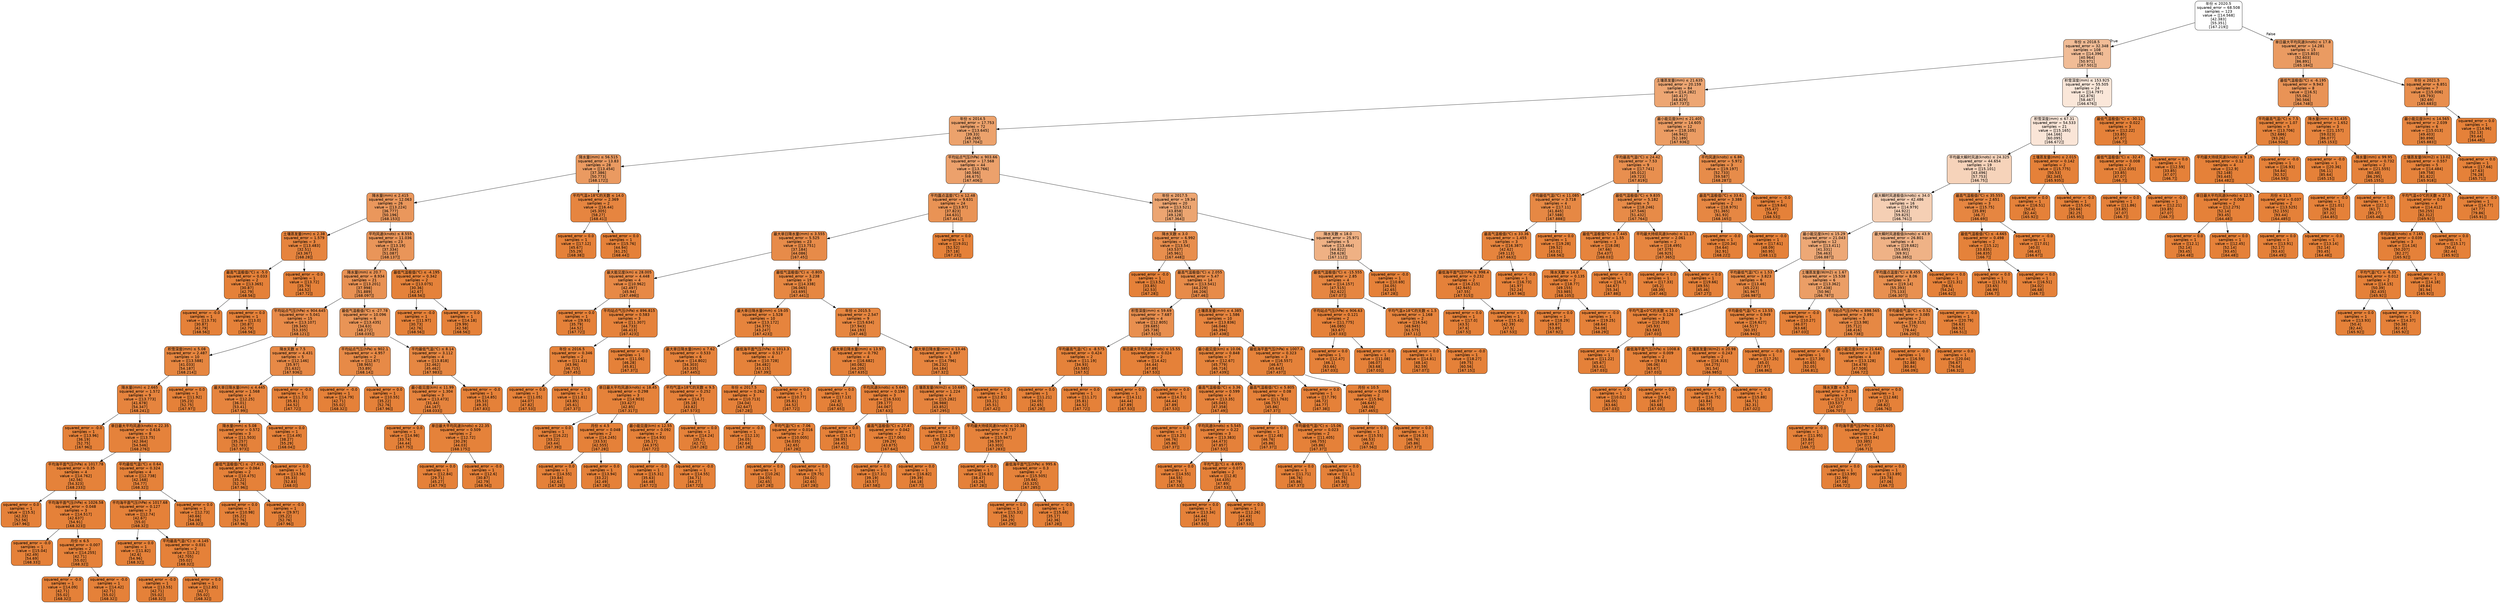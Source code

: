 digraph Tree {
node [shape=box, style="filled, rounded", color="black", fontname="helvetica"] ;
edge [fontname="helvetica"] ;
0 [label=<年份 &le; 2020.5<br/>squared_error = 68.508<br/>samples = 123<br/>value = [[14.568]<br/>[42.383]<br/>[55.351]<br/>[167.219]]>, fillcolor="#ffffff"] ;
1 [label=<年份 &le; 2018.5<br/>squared_error = 32.348<br/>samples = 108<br/>value = [[14.396]<br/>[40.964]<br/>[50.971]<br/>[167.501]]>, fillcolor="#f1bc96"] ;
0 -> 1 [labeldistance=2.5, labelangle=45, headlabel="True"] ;
2 [label=<土壤蒸发量(mm) &le; 21.635<br/>squared_error = 20.159<br/>samples = 84<br/>value = [[14.282]<br/>[40.417]<br/>[48.829]<br/>[167.737]]>, fillcolor="#eda673"] ;
1 -> 2 ;
3 [label=<年份 &le; 2014.5<br/>squared_error = 17.753<br/>samples = 72<br/>value = [[13.645]<br/>[39.33]<br/>[48.269]<br/>[167.704]]>, fillcolor="#eca26c"] ;
2 -> 3 ;
4 [label=<降水量(mm) &le; 56.515<br/>squared_error = 13.83<br/>samples = 28<br/>value = [[13.454]<br/>[37.386]<br/>[50.773]<br/>[168.172]]>, fillcolor="#ea9a61"] ;
3 -> 4 ;
5 [label=<降水量(mm) &le; 2.415<br/>squared_error = 12.063<br/>samples = 26<br/>value = [[13.224]<br/>[36.777]<br/>[50.196]<br/>[168.153]]>, fillcolor="#ea975c"] ;
4 -> 5 ;
6 [label=<土壤蒸发量(mm) &le; 2.38<br/>squared_error = 1.579<br/>samples = 3<br/>value = [[13.483]<br/>[32.51]<br/>[43.367]<br/>[168.28]]>, fillcolor="#e6843e"] ;
5 -> 6 ;
7 [label=<最高气温极值(℃) &le; -5.0<br/>squared_error = 0.033<br/>samples = 2<br/>value = [[13.365]<br/>[30.87]<br/>[42.79]<br/>[168.56]]>, fillcolor="#e58139"] ;
6 -> 7 ;
8 [label=<squared_error = -0.0<br/>samples = 1<br/>value = [[13.73]<br/>[30.87]<br/>[42.79]<br/>[168.56]]>, fillcolor="#e58139"] ;
7 -> 8 ;
9 [label=<squared_error = 0.0<br/>samples = 1<br/>value = [[13.0]<br/>[30.87]<br/>[42.79]<br/>[168.56]]>, fillcolor="#e58139"] ;
7 -> 9 ;
10 [label=<squared_error = -0.0<br/>samples = 1<br/>value = [[13.72]<br/>[35.79]<br/>[44.52]<br/>[167.72]]>, fillcolor="#e58139"] ;
6 -> 10 ;
11 [label=<平均风速(knots) &le; 8.555<br/>squared_error = 11.036<br/>samples = 23<br/>value = [[13.19]<br/>[37.334]<br/>[51.087]<br/>[168.137]]>, fillcolor="#e99559"] ;
5 -> 11 ;
12 [label=<降水量(mm) &le; 20.7<br/>squared_error = 8.934<br/>samples = 21<br/>value = [[13.201]<br/>[37.998]<br/>[51.889]<br/>[168.097]]>, fillcolor="#e89153"] ;
11 -> 12 ;
13 [label=<平均站点气压(hPa) &le; 904.645<br/>squared_error = 5.041<br/>samples = 15<br/>value = [[13.107]<br/>[39.345]<br/>[53.335]<br/>[168.121]]>, fillcolor="#e78a48"] ;
12 -> 13 ;
14 [label=<积雪深度(mm) &le; 5.08<br/>squared_error = 2.487<br/>samples = 10<br/>value = [[13.588]<br/>[41.033]<br/>[54.187]<br/>[168.214]]>, fillcolor="#e68640"] ;
13 -> 14 ;
15 [label=<降水量(mm) &le; 2.665<br/>squared_error = 1.572<br/>samples = 9<br/>value = [[13.773]<br/>[41.678]<br/>[54.347]<br/>[168.241]]>, fillcolor="#e6843e"] ;
14 -> 15 ;
16 [label=<squared_error = -0.0<br/>samples = 1<br/>value = [[13.96]<br/>[36.19]<br/>[52.75]<br/>[167.96]]>, fillcolor="#e58139"] ;
15 -> 16 ;
17 [label=<单日最大平均风速(knots) &le; 22.35<br/>squared_error = 0.616<br/>samples = 8<br/>value = [[13.75]<br/>[42.364]<br/>[54.546]<br/>[168.276]]>, fillcolor="#e5823b"] ;
15 -> 17 ;
18 [label=<平均海平面气压(hPa) &le; 1017.78<br/>squared_error = 0.35<br/>samples = 4<br/>value = [[14.762]<br/>[42.56]<br/>[54.323]<br/>[168.233]]>, fillcolor="#e5823a"] ;
17 -> 18 ;
19 [label=<squared_error = 0.0<br/>samples = 1<br/>value = [[15.5]<br/>[42.33]<br/>[52.56]<br/>[167.96]]>, fillcolor="#e58139"] ;
18 -> 19 ;
20 [label=<平均海平面气压(hPa) &le; 1026.58<br/>squared_error = 0.048<br/>samples = 3<br/>value = [[14.517]<br/>[42.637]<br/>[54.91]<br/>[168.323]]>, fillcolor="#e58139"] ;
18 -> 20 ;
21 [label=<squared_error = -0.0<br/>samples = 1<br/>value = [[15.04]<br/>[42.49]<br/>[54.69]<br/>[168.33]]>, fillcolor="#e58139"] ;
20 -> 21 ;
22 [label=<月份 &le; 6.5<br/>squared_error = 0.007<br/>samples = 2<br/>value = [[14.255]<br/>[42.71]<br/>[55.02]<br/>[168.32]]>, fillcolor="#e58139"] ;
20 -> 22 ;
23 [label=<squared_error = -0.0<br/>samples = 1<br/>value = [[14.09]<br/>[42.71]<br/>[55.02]<br/>[168.32]]>, fillcolor="#e58139"] ;
22 -> 23 ;
24 [label=<squared_error = -0.0<br/>samples = 1<br/>value = [[14.42]<br/>[42.71]<br/>[55.02]<br/>[168.32]]>, fillcolor="#e58139"] ;
22 -> 24 ;
25 [label=<平均最低气温(℃) &le; 0.64<br/>squared_error = 0.324<br/>samples = 4<br/>value = [[12.738]<br/>[42.168]<br/>[54.77]<br/>[168.32]]>, fillcolor="#e5823a"] ;
17 -> 25 ;
26 [label=<平均海平面气压(hPa) &le; 1017.68<br/>squared_error = 0.127<br/>samples = 3<br/>value = [[12.74]<br/>[42.67]<br/>[55.0]<br/>[168.32]]>, fillcolor="#e58139"] ;
25 -> 26 ;
27 [label=<squared_error = 0.0<br/>samples = 1<br/>value = [[11.82]<br/>[42.6]<br/>[54.96]<br/>[168.32]]>, fillcolor="#e58139"] ;
26 -> 27 ;
28 [label=<平均最高气温(℃) &le; -4.145<br/>squared_error = 0.031<br/>samples = 2<br/>value = [[13.2]<br/>[42.705]<br/>[55.02]<br/>[168.32]]>, fillcolor="#e58139"] ;
26 -> 28 ;
29 [label=<squared_error = -0.0<br/>samples = 1<br/>value = [[13.55]<br/>[42.71]<br/>[55.02]<br/>[168.32]]>, fillcolor="#e58139"] ;
28 -> 29 ;
30 [label=<squared_error = 0.0<br/>samples = 1<br/>value = [[12.85]<br/>[42.7]<br/>[55.02]<br/>[168.32]]>, fillcolor="#e58139"] ;
28 -> 30 ;
31 [label=<squared_error = 0.0<br/>samples = 1<br/>value = [[12.73]<br/>[40.66]<br/>[54.08]<br/>[168.32]]>, fillcolor="#e58139"] ;
25 -> 31 ;
32 [label=<squared_error = 0.0<br/>samples = 1<br/>value = [[11.92]<br/>[35.23]<br/>[52.75]<br/>[167.97]]>, fillcolor="#e58139"] ;
14 -> 32 ;
33 [label=<降水天数 &le; 7.5<br/>squared_error = 4.431<br/>samples = 5<br/>value = [[12.146]<br/>[35.97]<br/>[51.632]<br/>[167.936]]>, fillcolor="#e78946"] ;
13 -> 33 ;
34 [label=<最大单日降水量(mm) &le; 4.445<br/>squared_error = 1.568<br/>samples = 4<br/>value = [[12.25]<br/>[36.01]<br/>[53.41]<br/>[167.99]]>, fillcolor="#e6843e"] ;
33 -> 34 ;
35 [label=<降水量(mm) &le; 5.08<br/>squared_error = 0.572<br/>samples = 3<br/>value = [[11.503]<br/>[35.257]<br/>[52.783]<br/>[167.973]]>, fillcolor="#e5823b"] ;
34 -> 35 ;
36 [label=<最低气温极值(℃) &le; -27.415<br/>squared_error = 0.064<br/>samples = 2<br/>value = [[10.475]<br/>[35.22]<br/>[52.76]<br/>[167.96]]>, fillcolor="#e58139"] ;
35 -> 36 ;
37 [label=<squared_error = 0.0<br/>samples = 1<br/>value = [[10.98]<br/>[35.22]<br/>[52.76]<br/>[167.96]]>, fillcolor="#e58139"] ;
36 -> 37 ;
38 [label=<squared_error = -0.0<br/>samples = 1<br/>value = [[9.97]<br/>[35.22]<br/>[52.76]<br/>[167.96]]>, fillcolor="#e58139"] ;
36 -> 38 ;
39 [label=<squared_error = 0.0<br/>samples = 1<br/>value = [[13.56]<br/>[35.33]<br/>[52.83]<br/>[168.0]]>, fillcolor="#e58139"] ;
35 -> 39 ;
40 [label=<squared_error = 0.0<br/>samples = 1<br/>value = [[14.49]<br/>[38.27]<br/>[55.29]<br/>[168.04]]>, fillcolor="#e58139"] ;
34 -> 40 ;
41 [label=<squared_error = -0.0<br/>samples = 1<br/>value = [[11.73]<br/>[35.81]<br/>[44.52]<br/>[167.72]]>, fillcolor="#e58139"] ;
33 -> 41 ;
42 [label=<最低气温极值(℃) &le; -27.78<br/>squared_error = 10.096<br/>samples = 6<br/>value = [[13.435]<br/>[34.63]<br/>[48.272]<br/>[168.035]]>, fillcolor="#e99456"] ;
12 -> 42 ;
43 [label=<平均站点气压(hPa) &le; 902.1<br/>squared_error = 4.957<br/>samples = 2<br/>value = [[12.67]<br/>[38.965]<br/>[53.89]<br/>[168.14]]>, fillcolor="#e78a47"] ;
42 -> 43 ;
44 [label=<squared_error = -0.0<br/>samples = 1<br/>value = [[14.79]<br/>[42.71]<br/>[55.02]<br/>[168.32]]>, fillcolor="#e58139"] ;
43 -> 44 ;
45 [label=<squared_error = 0.0<br/>samples = 1<br/>value = [[10.55]<br/>[35.22]<br/>[52.76]<br/>[167.96]]>, fillcolor="#e58139"] ;
43 -> 45 ;
46 [label=<平均最低气温(℃) &le; 8.14<br/>squared_error = 3.112<br/>samples = 4<br/>value = [[13.818]<br/>[32.462]<br/>[45.462]<br/>[167.983]]>, fillcolor="#e68742"] ;
42 -> 46 ;
47 [label=<最小能见度(km) &le; 11.99<br/>squared_error = 1.304<br/>samples = 3<br/>value = [[13.473]<br/>[31.44]<br/>[44.167]<br/>[168.033]]>, fillcolor="#e5833d"] ;
46 -> 47 ;
48 [label=<squared_error = 0.0<br/>samples = 1<br/>value = [[14.98]<br/>[33.74]<br/>[44.44]<br/>[167.75]]>, fillcolor="#e58139"] ;
47 -> 48 ;
49 [label=<单日最大平均风速(knots) &le; 22.35<br/>squared_error = 0.509<br/>samples = 2<br/>value = [[12.72]<br/>[30.29]<br/>[44.03]<br/>[168.175]]>, fillcolor="#e5823a"] ;
47 -> 49 ;
50 [label=<squared_error = 0.0<br/>samples = 1<br/>value = [[12.84]<br/>[29.71]<br/>[45.27]<br/>[167.79]]>, fillcolor="#e58139"] ;
49 -> 50 ;
51 [label=<squared_error = -0.0<br/>samples = 1<br/>value = [[12.6]<br/>[30.87]<br/>[42.79]<br/>[168.56]]>, fillcolor="#e58139"] ;
49 -> 51 ;
52 [label=<squared_error = -0.0<br/>samples = 1<br/>value = [[14.85]<br/>[35.53]<br/>[49.35]<br/>[167.83]]>, fillcolor="#e58139"] ;
46 -> 52 ;
53 [label=<最低气温极值(℃) &le; -4.195<br/>squared_error = 0.342<br/>samples = 2<br/>value = [[13.075]<br/>[30.36]<br/>[42.67]<br/>[168.56]]>, fillcolor="#e5823a"] ;
11 -> 53 ;
54 [label=<squared_error = -0.0<br/>samples = 1<br/>value = [[11.97]<br/>[30.73]<br/>[42.76]<br/>[168.56]]>, fillcolor="#e58139"] ;
53 -> 54 ;
55 [label=<squared_error = 0.0<br/>samples = 1<br/>value = [[14.18]<br/>[29.99]<br/>[42.58]<br/>[168.56]]>, fillcolor="#e58139"] ;
53 -> 55 ;
56 [label=<平均气温≥18℃的天数 &le; 14.0<br/>squared_error = 2.369<br/>samples = 2<br/>value = [[16.44]<br/>[45.305]<br/>[58.27]<br/>[168.41]]>, fillcolor="#e68540"] ;
4 -> 56 ;
57 [label=<squared_error = 0.0<br/>samples = 1<br/>value = [[17.12]<br/>[45.67]<br/>[55.29]<br/>[168.38]]>, fillcolor="#e58139"] ;
56 -> 57 ;
58 [label=<squared_error = 0.0<br/>samples = 1<br/>value = [[15.76]<br/>[44.94]<br/>[61.25]<br/>[168.44]]>, fillcolor="#e58139"] ;
56 -> 58 ;
59 [label=<平均站点气压(hPa) &le; 903.66<br/>squared_error = 17.568<br/>samples = 44<br/>value = [[13.766]<br/>[40.566]<br/>[46.675]<br/>[167.406]]>, fillcolor="#eca16c"] ;
3 -> 59 ;
60 [label=<平均露点温度(℃) &le; 12.48<br/>squared_error = 9.631<br/>samples = 24<br/>value = [[13.97]<br/>[37.823]<br/>[44.631]<br/>[167.441]]>, fillcolor="#e99355"] ;
59 -> 60 ;
61 [label=<最大单日降水量(mm) &le; 3.555<br/>squared_error = 5.525<br/>samples = 23<br/>value = [[13.751]<br/>[37.184]<br/>[44.086]<br/>[167.45]]>, fillcolor="#e78b49"] ;
60 -> 61 ;
62 [label=<最大能见度(km) &le; 28.005<br/>squared_error = 4.448<br/>samples = 4<br/>value = [[10.962]<br/>[42.497]<br/>[45.94]<br/>[167.498]]>, fillcolor="#e78946"] ;
61 -> 62 ;
63 [label=<squared_error = 0.0<br/>samples = 1<br/>value = [[9.93]<br/>[35.79]<br/>[44.52]<br/>[167.72]]>, fillcolor="#e58139"] ;
62 -> 63 ;
64 [label=<平均站点气压(hPa) &le; 896.815<br/>squared_error = 0.583<br/>samples = 3<br/>value = [[11.307]<br/>[44.733]<br/>[46.413]<br/>[167.423]]>, fillcolor="#e5823b"] ;
62 -> 64 ;
65 [label=<年份 &le; 2016.5<br/>squared_error = 0.346<br/>samples = 2<br/>value = [[11.43]<br/>[43.96]<br/>[46.715]<br/>[167.45]]>, fillcolor="#e5823a"] ;
64 -> 65 ;
66 [label=<squared_error = 0.0<br/>samples = 1<br/>value = [[11.05]<br/>[44.07]<br/>[47.82]<br/>[167.53]]>, fillcolor="#e58139"] ;
65 -> 66 ;
67 [label=<squared_error = 0.0<br/>samples = 1<br/>value = [[11.81]<br/>[43.85]<br/>[45.61]<br/>[167.37]]>, fillcolor="#e58139"] ;
65 -> 67 ;
68 [label=<squared_error = -0.0<br/>samples = 1<br/>value = [[11.06]<br/>[46.28]<br/>[45.81]<br/>[167.37]]>, fillcolor="#e58139"] ;
64 -> 68 ;
69 [label=<最低气温极值(℃) &le; -0.805<br/>squared_error = 3.238<br/>samples = 19<br/>value = [[14.338]<br/>[36.065]<br/>[43.695]<br/>[167.441]]>, fillcolor="#e68742"] ;
61 -> 69 ;
70 [label=<最大单日降水量(mm) &le; 19.05<br/>squared_error = 1.528<br/>samples = 10<br/>value = [[13.172]<br/>[34.375]<br/>[43.247]<br/>[167.423]]>, fillcolor="#e6843d"] ;
69 -> 70 ;
71 [label=<最大单日降水量(mm) &le; 7.62<br/>squared_error = 0.533<br/>samples = 6<br/>value = [[14.802]<br/>[34.303]<br/>[43.335]<br/>[167.445]]>, fillcolor="#e5823b"] ;
70 -> 71 ;
72 [label=<单日最大平均风速(knots) &le; 18.45<br/>squared_error = 0.298<br/>samples = 3<br/>value = [[14.903]<br/>[33.427]<br/>[42.85]<br/>[167.317]]>, fillcolor="#e5823a"] ;
71 -> 72 ;
73 [label=<squared_error = 0.0<br/>samples = 1<br/>value = [[16.22]<br/>[33.22]<br/>[43.44]<br/>[167.39]]>, fillcolor="#e58139"] ;
72 -> 73 ;
74 [label=<月份 &le; 4.5<br/>squared_error = 0.048<br/>samples = 2<br/>value = [[14.245]<br/>[33.53]<br/>[42.555]<br/>[167.28]]>, fillcolor="#e58139"] ;
72 -> 74 ;
75 [label=<squared_error = 0.0<br/>samples = 1<br/>value = [[14.55]<br/>[33.84]<br/>[42.62]<br/>[167.28]]>, fillcolor="#e58139"] ;
74 -> 75 ;
76 [label=<squared_error = 0.0<br/>samples = 1<br/>value = [[13.94]<br/>[33.22]<br/>[42.49]<br/>[167.28]]>, fillcolor="#e58139"] ;
74 -> 76 ;
77 [label=<平均气温≥18℃的天数 &le; 9.5<br/>squared_error = 0.252<br/>samples = 3<br/>value = [[14.7]<br/>[35.18]<br/>[43.82]<br/>[167.573]]>, fillcolor="#e5813a"] ;
71 -> 77 ;
78 [label=<最小能见度(km) &le; 12.55<br/>squared_error = 0.092<br/>samples = 2<br/>value = [[14.93]<br/>[35.17]<br/>[44.375]<br/>[167.72]]>, fillcolor="#e58139"] ;
77 -> 78 ;
79 [label=<squared_error = -0.0<br/>samples = 1<br/>value = [[15.31]<br/>[35.63]<br/>[44.48]<br/>[167.72]]>, fillcolor="#e58139"] ;
78 -> 79 ;
80 [label=<squared_error = -0.0<br/>samples = 1<br/>value = [[14.55]<br/>[34.71]<br/>[44.27]<br/>[167.72]]>, fillcolor="#e58139"] ;
78 -> 80 ;
81 [label=<squared_error = 0.0<br/>samples = 1<br/>value = [[14.24]<br/>[35.2]<br/>[42.71]<br/>[167.28]]>, fillcolor="#e58139"] ;
77 -> 81 ;
82 [label=<最低海平面气压(hPa) &le; 1013.3<br/>squared_error = 0.517<br/>samples = 4<br/>value = [[10.728]<br/>[34.482]<br/>[43.115]<br/>[167.39]]>, fillcolor="#e5823a"] ;
70 -> 82 ;
83 [label=<年份 &le; 2017.5<br/>squared_error = 0.262<br/>samples = 3<br/>value = [[10.713]<br/>[34.04]<br/>[42.647]<br/>[167.28]]>, fillcolor="#e5813a"] ;
82 -> 83 ;
84 [label=<squared_error = -0.0<br/>samples = 1<br/>value = [[12.13]<br/>[34.05]<br/>[42.64]<br/>[167.28]]>, fillcolor="#e58139"] ;
83 -> 84 ;
85 [label=<平均气温(℃) &le; -7.06<br/>squared_error = 0.016<br/>samples = 2<br/>value = [[10.005]<br/>[34.035]<br/>[42.65]<br/>[167.28]]>, fillcolor="#e58139"] ;
83 -> 85 ;
86 [label=<squared_error = 0.0<br/>samples = 1<br/>value = [[10.26]<br/>[34.05]<br/>[42.65]<br/>[167.28]]>, fillcolor="#e58139"] ;
85 -> 86 ;
87 [label=<squared_error = 0.0<br/>samples = 1<br/>value = [[9.75]<br/>[34.02]<br/>[42.65]<br/>[167.28]]>, fillcolor="#e58139"] ;
85 -> 87 ;
88 [label=<squared_error = 0.0<br/>samples = 1<br/>value = [[10.77]<br/>[35.81]<br/>[44.52]<br/>[167.72]]>, fillcolor="#e58139"] ;
82 -> 88 ;
89 [label=<年份 &le; 2015.5<br/>squared_error = 2.547<br/>samples = 9<br/>value = [[15.634]<br/>[37.943]<br/>[44.193]<br/>[167.46]]>, fillcolor="#e68640"] ;
69 -> 89 ;
90 [label=<最大单日降水量(mm) &le; 13.97<br/>squared_error = 0.792<br/>samples = 4<br/>value = [[16.682]<br/>[40.082]<br/>[44.205]<br/>[167.635]]>, fillcolor="#e5823b"] ;
89 -> 90 ;
91 [label=<squared_error = 0.0<br/>samples = 1<br/>value = [[17.13]<br/>[42.8]<br/>[44.62]<br/>[167.65]]>, fillcolor="#e58139"] ;
90 -> 91 ;
92 [label=<平均风速(knots) &le; 5.645<br/>squared_error = 0.194<br/>samples = 3<br/>value = [[16.533]<br/>[39.177]<br/>[44.067]<br/>[167.63]]>, fillcolor="#e5813a"] ;
90 -> 92 ;
93 [label=<squared_error = 0.0<br/>samples = 1<br/>value = [[15.47]<br/>[38.95]<br/>[44.45]<br/>[167.61]]>, fillcolor="#e58139"] ;
92 -> 93 ;
94 [label=<最高气温极值(℃) &le; 27.47<br/>squared_error = 0.042<br/>samples = 2<br/>value = [[17.065]<br/>[39.29]<br/>[43.875]<br/>[167.64]]>, fillcolor="#e58139"] ;
92 -> 94 ;
95 [label=<squared_error = 0.0<br/>samples = 1<br/>value = [[17.31]<br/>[39.19]<br/>[43.57]<br/>[167.58]]>, fillcolor="#e58139"] ;
94 -> 95 ;
96 [label=<squared_error = 0.0<br/>samples = 1<br/>value = [[16.82]<br/>[39.39]<br/>[44.18]<br/>[167.7]]>, fillcolor="#e58139"] ;
94 -> 96 ;
97 [label=<最大单日降水量(mm) &le; 13.46<br/>squared_error = 1.897<br/>samples = 5<br/>value = [[14.796]<br/>[36.232]<br/>[44.184]<br/>[167.32]]>, fillcolor="#e6843e"] ;
89 -> 97 ;
98 [label=<土壤蒸发量(W/m2) &le; 10.685<br/>squared_error = 1.224<br/>samples = 4<br/>value = [[15.282]<br/>[36.988]<br/>[43.852]<br/>[167.295]]>, fillcolor="#e5833d"] ;
97 -> 98 ;
99 [label=<squared_error = 0.0<br/>samples = 1<br/>value = [[13.29]<br/>[38.16]<br/>[45.5]<br/>[167.33]]>, fillcolor="#e58139"] ;
98 -> 99 ;
100 [label=<平均最大持续风速(knots) &le; 10.38<br/>squared_error = 0.737<br/>samples = 3<br/>value = [[15.947]<br/>[36.597]<br/>[43.303]<br/>[167.283]]>, fillcolor="#e5823b"] ;
98 -> 100 ;
101 [label=<squared_error = 0.0<br/>samples = 1<br/>value = [[16.83]<br/>[38.47]<br/>[43.26]<br/>[167.28]]>, fillcolor="#e58139"] ;
100 -> 101 ;
102 [label=<最低海平面气压(hPa) &le; 995.6<br/>squared_error = 0.3<br/>samples = 2<br/>value = [[15.505]<br/>[35.66]<br/>[43.325]<br/>[167.285]]>, fillcolor="#e5823a"] ;
100 -> 102 ;
103 [label=<squared_error = 0.0<br/>samples = 1<br/>value = [[15.33]<br/>[36.15]<br/>[44.29]<br/>[167.29]]>, fillcolor="#e58139"] ;
102 -> 103 ;
104 [label=<squared_error = -0.0<br/>samples = 1<br/>value = [[15.68]<br/>[35.17]<br/>[42.36]<br/>[167.28]]>, fillcolor="#e58139"] ;
102 -> 104 ;
105 [label=<squared_error = 0.0<br/>samples = 1<br/>value = [[12.85]<br/>[33.21]<br/>[45.51]<br/>[167.42]]>, fillcolor="#e58139"] ;
97 -> 105 ;
106 [label=<squared_error = 0.0<br/>samples = 1<br/>value = [[19.01]<br/>[52.52]<br/>[57.18]<br/>[167.23]]>, fillcolor="#e58139"] ;
60 -> 106 ;
107 [label=<年份 &le; 2017.5<br/>squared_error = 19.34<br/>samples = 20<br/>value = [[13.521]<br/>[43.858]<br/>[49.128]<br/>[167.364]]>, fillcolor="#eca571"] ;
59 -> 107 ;
108 [label=<降水天数 &le; 3.0<br/>squared_error = 6.992<br/>samples = 15<br/>value = [[13.54]<br/>[43.537]<br/>[45.961]<br/>[167.448]]>, fillcolor="#e88e4d"] ;
107 -> 108 ;
109 [label=<squared_error = -0.0<br/>samples = 1<br/>value = [[13.52]<br/>[33.85]<br/>[42.53]<br/>[167.28]]>, fillcolor="#e58139"] ;
108 -> 109 ;
110 [label=<最高气温极值(℃) &le; 2.055<br/>squared_error = 5.47<br/>samples = 14<br/>value = [[13.541]<br/>[44.229]<br/>[46.206]<br/>[167.46]]>, fillcolor="#e78b49"] ;
108 -> 110 ;
111 [label=<积雪深度(mm) &le; 59.69<br/>squared_error = 7.687<br/>samples = 4<br/>value = [[12.805]<br/>[39.685]<br/>[45.738]<br/>[167.515]]>, fillcolor="#e88f4f"] ;
110 -> 111 ;
112 [label=<平均最高气温(℃) &le; -8.575<br/>squared_error = 0.424<br/>samples = 2<br/>value = [[11.19]<br/>[34.93]<br/>[43.585]<br/>[167.5]]>, fillcolor="#e5823a"] ;
111 -> 112 ;
113 [label=<squared_error = 0.0<br/>samples = 1<br/>value = [[11.21]<br/>[34.05]<br/>[42.65]<br/>[167.28]]>, fillcolor="#e58139"] ;
112 -> 113 ;
114 [label=<squared_error = 0.0<br/>samples = 1<br/>value = [[11.17]<br/>[35.81]<br/>[44.52]<br/>[167.72]]>, fillcolor="#e58139"] ;
112 -> 114 ;
115 [label=<单日最大平均风速(knots) &le; 15.55<br/>squared_error = 0.024<br/>samples = 2<br/>value = [[14.42]<br/>[44.44]<br/>[47.89]<br/>[167.53]]>, fillcolor="#e58139"] ;
111 -> 115 ;
116 [label=<squared_error = 0.0<br/>samples = 1<br/>value = [[14.11]<br/>[44.44]<br/>[47.89]<br/>[167.53]]>, fillcolor="#e58139"] ;
115 -> 116 ;
117 [label=<squared_error = 0.0<br/>samples = 1<br/>value = [[14.73]<br/>[44.44]<br/>[47.89]<br/>[167.53]]>, fillcolor="#e58139"] ;
115 -> 117 ;
118 [label=<土壤蒸发量(mm) &le; 4.385<br/>squared_error = 1.586<br/>samples = 10<br/>value = [[13.836]<br/>[46.046]<br/>[46.394]<br/>[167.438]]>, fillcolor="#e6843e"] ;
110 -> 118 ;
119 [label=<最小能见度(km) &le; 10.06<br/>squared_error = 0.848<br/>samples = 7<br/>value = [[12.67]<br/>[45.779]<br/>[46.716]<br/>[167.439]]>, fillcolor="#e5833b"] ;
118 -> 119 ;
120 [label=<最高气温极值(℃) &le; 3.36<br/>squared_error = 0.599<br/>samples = 4<br/>value = [[13.35]<br/>[45.045]<br/>[47.358]<br/>[167.49]]>, fillcolor="#e5823b"] ;
119 -> 120 ;
121 [label=<squared_error = 0.0<br/>samples = 1<br/>value = [[13.25]<br/>[46.76]<br/>[45.86]<br/>[167.37]]>, fillcolor="#e58139"] ;
120 -> 121 ;
122 [label=<平均风速(knots) &le; 5.545<br/>squared_error = 0.22<br/>samples = 3<br/>value = [[13.383]<br/>[44.473]<br/>[47.857]<br/>[167.53]]>, fillcolor="#e5813a"] ;
120 -> 122 ;
123 [label=<squared_error = 0.0<br/>samples = 1<br/>value = [[14.55]<br/>[44.55]<br/>[47.79]<br/>[167.53]]>, fillcolor="#e58139"] ;
122 -> 123 ;
124 [label=<平均气温(℃) &le; -8.695<br/>squared_error = 0.073<br/>samples = 2<br/>value = [[12.8]<br/>[44.435]<br/>[47.89]<br/>[167.53]]>, fillcolor="#e58139"] ;
122 -> 124 ;
125 [label=<squared_error = 0.0<br/>samples = 1<br/>value = [[13.34]<br/>[44.44]<br/>[47.89]<br/>[167.53]]>, fillcolor="#e58139"] ;
124 -> 125 ;
126 [label=<squared_error = 0.0<br/>samples = 1<br/>value = [[12.26]<br/>[44.43]<br/>[47.89]<br/>[167.53]]>, fillcolor="#e58139"] ;
124 -> 126 ;
127 [label=<最高气温极值(℃) &le; 5.805<br/>squared_error = 0.08<br/>samples = 3<br/>value = [[11.763]<br/>[46.757]<br/>[45.86]<br/>[167.37]]>, fillcolor="#e58139"] ;
119 -> 127 ;
128 [label=<squared_error = 0.0<br/>samples = 1<br/>value = [[12.48]<br/>[46.76]<br/>[45.86]<br/>[167.37]]>, fillcolor="#e58139"] ;
127 -> 128 ;
129 [label=<平均最低气温(℃) &le; -15.06<br/>squared_error = 0.023<br/>samples = 2<br/>value = [[11.405]<br/>[46.755]<br/>[45.86]<br/>[167.37]]>, fillcolor="#e58139"] ;
127 -> 129 ;
130 [label=<squared_error = 0.0<br/>samples = 1<br/>value = [[11.71]<br/>[46.76]<br/>[45.86]<br/>[167.37]]>, fillcolor="#e58139"] ;
129 -> 130 ;
131 [label=<squared_error = 0.0<br/>samples = 1<br/>value = [[11.1]<br/>[46.75]<br/>[45.86]<br/>[167.37]]>, fillcolor="#e58139"] ;
129 -> 131 ;
132 [label=<最低海平面气压(hPa) &le; 1007.4<br/>squared_error = 0.323<br/>samples = 3<br/>value = [[16.557]<br/>[46.67]<br/>[45.643]<br/>[167.437]]>, fillcolor="#e5823a"] ;
118 -> 132 ;
133 [label=<squared_error = 0.0<br/>samples = 1<br/>value = [[17.79]<br/>[46.72]<br/>[44.77]<br/>[167.38]]>, fillcolor="#e58139"] ;
132 -> 133 ;
134 [label=<月份 &le; 10.5<br/>squared_error = 0.056<br/>samples = 2<br/>value = [[15.94]<br/>[46.645]<br/>[46.08]<br/>[167.465]]>, fillcolor="#e58139"] ;
132 -> 134 ;
135 [label=<squared_error = 0.0<br/>samples = 1<br/>value = [[15.55]<br/>[46.53]<br/>[46.3]<br/>[167.56]]>, fillcolor="#e58139"] ;
134 -> 135 ;
136 [label=<squared_error = 0.0<br/>samples = 1<br/>value = [[16.33]<br/>[46.76]<br/>[45.86]<br/>[167.37]]>, fillcolor="#e58139"] ;
134 -> 136 ;
137 [label=<降水天数 &le; 18.0<br/>squared_error = 25.971<br/>samples = 5<br/>value = [[13.464]<br/>[44.822]<br/>[58.628]<br/>[167.112]]>, fillcolor="#efb184"] ;
107 -> 137 ;
138 [label=<最低气温极值(℃) &le; -15.555<br/>squared_error = 2.85<br/>samples = 4<br/>value = [[14.157]<br/>[47.515]<br/>[62.622]<br/>[167.07]]>, fillcolor="#e68641"] ;
137 -> 138 ;
139 [label=<平均站点气压(hPa) &le; 906.63<br/>squared_error = 0.121<br/>samples = 2<br/>value = [[11.775]<br/>[46.085]<br/>[63.67]<br/>[167.03]]>, fillcolor="#e58139"] ;
138 -> 139 ;
140 [label=<squared_error = 0.0<br/>samples = 1<br/>value = [[12.47]<br/>[46.1]<br/>[63.66]<br/>[167.03]]>, fillcolor="#e58139"] ;
139 -> 140 ;
141 [label=<squared_error = -0.0<br/>samples = 1<br/>value = [[11.08]<br/>[46.07]<br/>[63.68]<br/>[167.03]]>, fillcolor="#e58139"] ;
139 -> 141 ;
142 [label=<平均气温≥18℃的天数 &le; 1.5<br/>squared_error = 1.168<br/>samples = 2<br/>value = [[16.54]<br/>[48.945]<br/>[61.575]<br/>[167.11]]>, fillcolor="#e5833c"] ;
138 -> 142 ;
143 [label=<squared_error = 0.0<br/>samples = 1<br/>value = [[14.81]<br/>[48.14]<br/>[62.59]<br/>[167.07]]>, fillcolor="#e58139"] ;
142 -> 143 ;
144 [label=<squared_error = -0.0<br/>samples = 1<br/>value = [[18.27]<br/>[49.75]<br/>[60.56]<br/>[167.15]]>, fillcolor="#e58139"] ;
142 -> 144 ;
145 [label=<squared_error = -0.0<br/>samples = 1<br/>value = [[10.69]<br/>[34.05]<br/>[42.65]<br/>[167.28]]>, fillcolor="#e58139"] ;
137 -> 145 ;
146 [label=<最小能见度(km) &le; 21.405<br/>squared_error = 14.605<br/>samples = 12<br/>value = [[18.105]<br/>[46.942]<br/>[52.189]<br/>[167.936]]>, fillcolor="#eb9c63"] ;
2 -> 146 ;
147 [label=<平均最高气温(℃) &le; 24.42<br/>squared_error = 7.53<br/>samples = 9<br/>value = [[17.741]<br/>[45.012]<br/>[49.723]<br/>[167.819]]>, fillcolor="#e88f4f"] ;
146 -> 147 ;
148 [label=<平均最低气温(℃) &le; 11.085<br/>squared_error = 3.718<br/>samples = 4<br/>value = [[17.11]<br/>[41.845]<br/>[47.588]<br/>[167.888]]>, fillcolor="#e68844"] ;
147 -> 148 ;
149 [label=<最高气温极值(℃) &le; 33.36<br/>squared_error = 1.455<br/>samples = 3<br/>value = [[16.387]<br/>[42.62]<br/>[49.113]<br/>[167.663]]>, fillcolor="#e6843d"] ;
148 -> 149 ;
150 [label=<最低海平面气压(hPa) &le; 998.4<br/>squared_error = 0.232<br/>samples = 2<br/>value = [[16.215]<br/>[42.945]<br/>[47.55]<br/>[167.515]]>, fillcolor="#e5813a"] ;
149 -> 150 ;
151 [label=<squared_error = 0.0<br/>samples = 1<br/>value = [[17.0]<br/>[43.5]<br/>[47.6]<br/>[167.5]]>, fillcolor="#e58139"] ;
150 -> 151 ;
152 [label=<squared_error = 0.0<br/>samples = 1<br/>value = [[15.43]<br/>[42.39]<br/>[47.5]<br/>[167.53]]>, fillcolor="#e58139"] ;
150 -> 152 ;
153 [label=<squared_error = -0.0<br/>samples = 1<br/>value = [[16.73]<br/>[41.97]<br/>[52.24]<br/>[167.96]]>, fillcolor="#e58139"] ;
149 -> 153 ;
154 [label=<squared_error = 0.0<br/>samples = 1<br/>value = [[19.28]<br/>[39.52]<br/>[43.01]<br/>[168.56]]>, fillcolor="#e58139"] ;
148 -> 154 ;
155 [label=<最低气温极值(℃) &le; 9.835<br/>squared_error = 5.182<br/>samples = 5<br/>value = [[18.246]<br/>[47.546]<br/>[51.432]<br/>[167.764]]>, fillcolor="#e78b48"] ;
147 -> 155 ;
156 [label=<最低气温极值(℃) &le; 7.445<br/>squared_error = 1.55<br/>samples = 3<br/>value = [[18.08]<br/>[47.66]<br/>[54.437]<br/>[168.03]]>, fillcolor="#e6843d"] ;
155 -> 156 ;
157 [label=<降水天数 &le; 14.0<br/>squared_error = 0.135<br/>samples = 2<br/>value = [[18.77]<br/>[49.155]<br/>[53.985]<br/>[168.105]]>, fillcolor="#e58139"] ;
156 -> 157 ;
158 [label=<squared_error = 0.0<br/>samples = 1<br/>value = [[18.29]<br/>[49.67]<br/>[53.89]<br/>[167.92]]>, fillcolor="#e58139"] ;
157 -> 158 ;
159 [label=<squared_error = -0.0<br/>samples = 1<br/>value = [[19.25]<br/>[48.64]<br/>[54.08]<br/>[168.29]]>, fillcolor="#e58139"] ;
157 -> 159 ;
160 [label=<squared_error = -0.0<br/>samples = 1<br/>value = [[16.7]<br/>[44.67]<br/>[55.34]<br/>[167.88]]>, fillcolor="#e58139"] ;
156 -> 160 ;
161 [label=<平均最大持续风速(knots) &le; 11.17<br/>squared_error = 2.061<br/>samples = 2<br/>value = [[18.495]<br/>[47.375]<br/>[46.925]<br/>[167.365]]>, fillcolor="#e6853f"] ;
155 -> 161 ;
162 [label=<squared_error = 0.0<br/>samples = 1<br/>value = [[17.33]<br/>[45.2]<br/>[48.39]<br/>[167.46]]>, fillcolor="#e58139"] ;
161 -> 162 ;
163 [label=<squared_error = 0.0<br/>samples = 1<br/>value = [[19.66]<br/>[49.55]<br/>[45.46]<br/>[167.27]]>, fillcolor="#e58139"] ;
161 -> 163 ;
164 [label=<平均风速(knots) &le; 6.86<br/>squared_error = 5.972<br/>samples = 3<br/>value = [[19.197]<br/>[52.733]<br/>[59.587]<br/>[168.287]]>, fillcolor="#e78c4a"] ;
146 -> 164 ;
165 [label=<最高气温极值(℃) &le; 33.61<br/>squared_error = 3.388<br/>samples = 2<br/>value = [[18.975]<br/>[51.365]<br/>[61.93]<br/>[168.165]]>, fillcolor="#e68743"] ;
164 -> 165 ;
166 [label=<squared_error = -0.0<br/>samples = 1<br/>value = [[20.34]<br/>[54.64]<br/>[62.91]<br/>[168.22]]>, fillcolor="#e58139"] ;
165 -> 166 ;
167 [label=<squared_error = -0.0<br/>samples = 1<br/>value = [[17.61]<br/>[48.09]<br/>[60.95]<br/>[168.11]]>, fillcolor="#e58139"] ;
165 -> 167 ;
168 [label=<squared_error = -0.0<br/>samples = 1<br/>value = [[19.64]<br/>[55.47]<br/>[54.9]<br/>[168.53]]>, fillcolor="#e58139"] ;
164 -> 168 ;
169 [label=<积雪深度(mm) &le; 153.925<br/>squared_error = 55.505<br/>samples = 24<br/>value = [[14.797]<br/>[42.876]<br/>[58.467]<br/>[166.676]]>, fillcolor="#fae7d9"] ;
1 -> 169 ;
170 [label=<积雪深度(mm) &le; 67.31<br/>squared_error = 54.533<br/>samples = 21<br/>value = [[15.165]<br/>[44.166]<br/>[60.095]<br/>[166.672]]>, fillcolor="#fae5d7"] ;
169 -> 170 ;
171 [label=<平均最大瞬时风速(knots) &le; 24.325<br/>squared_error = 44.654<br/>samples = 19<br/>value = [[15.101]<br/>[43.496]<br/>[57.753]<br/>[166.75]]>, fillcolor="#f6d3ba"] ;
170 -> 171 ;
172 [label=<最大瞬时风速极值(knots) &le; 34.0<br/>squared_error = 42.486<br/>samples = 16<br/>value = [[14.979]<br/>[44.922]<br/>[59.825]<br/>[166.761]]>, fillcolor="#f5cfb4"] ;
171 -> 172 ;
173 [label=<最小能见度(km) &le; 15.29<br/>squared_error = 21.043<br/>samples = 12<br/>value = [[13.411]<br/>[41.331]<br/>[56.463]<br/>[166.887]]>, fillcolor="#eda876"] ;
172 -> 173 ;
174 [label=<平均最低气温(℃) &le; 1.53<br/>squared_error = 3.823<br/>samples = 6<br/>value = [[13.46]<br/>[45.223]<br/>[61.967]<br/>[166.987]]>, fillcolor="#e68844"] ;
173 -> 174 ;
175 [label=<平均气温≤0℃的天数 &le; 13.0<br/>squared_error = 0.126<br/>samples = 3<br/>value = [[10.293]<br/>[45.93]<br/>[63.583]<br/>[167.03]]>, fillcolor="#e58139"] ;
174 -> 175 ;
176 [label=<squared_error = -0.0<br/>samples = 1<br/>value = [[11.22]<br/>[45.67]<br/>[63.41]<br/>[167.03]]>, fillcolor="#e58139"] ;
175 -> 176 ;
177 [label=<最低海平面气压(hPa) &le; 1008.8<br/>squared_error = 0.009<br/>samples = 2<br/>value = [[9.83]<br/>[46.06]<br/>[63.67]<br/>[167.03]]>, fillcolor="#e58139"] ;
175 -> 177 ;
178 [label=<squared_error = -0.0<br/>samples = 1<br/>value = [[10.02]<br/>[46.05]<br/>[63.66]<br/>[167.03]]>, fillcolor="#e58139"] ;
177 -> 178 ;
179 [label=<squared_error = 0.0<br/>samples = 1<br/>value = [[9.64]<br/>[46.07]<br/>[63.68]<br/>[167.03]]>, fillcolor="#e58139"] ;
177 -> 179 ;
180 [label=<平均最低气温(℃) &le; 13.55<br/>squared_error = 0.949<br/>samples = 3<br/>value = [[16.627]<br/>[44.517]<br/>[60.35]<br/>[166.943]]>, fillcolor="#e5833c"] ;
174 -> 180 ;
181 [label=<土壤蒸发量(W/m2) &le; 20.98<br/>squared_error = 0.243<br/>samples = 2<br/>value = [[16.315]<br/>[44.275]<br/>[61.54]<br/>[166.985]]>, fillcolor="#e5813a"] ;
180 -> 181 ;
182 [label=<squared_error = -0.0<br/>samples = 1<br/>value = [[16.75]<br/>[43.84]<br/>[60.77]<br/>[166.95]]>, fillcolor="#e58139"] ;
181 -> 182 ;
183 [label=<squared_error = -0.0<br/>samples = 1<br/>value = [[15.88]<br/>[44.71]<br/>[62.31]<br/>[167.02]]>, fillcolor="#e58139"] ;
181 -> 183 ;
184 [label=<squared_error = -0.0<br/>samples = 1<br/>value = [[17.25]<br/>[45.0]<br/>[57.97]<br/>[166.86]]>, fillcolor="#e58139"] ;
180 -> 184 ;
185 [label=<土壤蒸发量(W/m2) &le; 1.67<br/>squared_error = 15.538<br/>samples = 6<br/>value = [[13.362]<br/>[37.438]<br/>[50.96]<br/>[166.787]]>, fillcolor="#eb9e66"] ;
173 -> 185 ;
186 [label=<squared_error = -0.0<br/>samples = 1<br/>value = [[10.27]<br/>[46.07]<br/>[63.68]<br/>[167.03]]>, fillcolor="#e58139"] ;
185 -> 186 ;
187 [label=<平均站点气压(hPa) &le; 898.565<br/>squared_error = 3.891<br/>samples = 5<br/>value = [[13.98]<br/>[35.712]<br/>[48.416]<br/>[166.738]]>, fillcolor="#e68844"] ;
185 -> 187 ;
188 [label=<squared_error = -0.0<br/>samples = 1<br/>value = [[17.39]<br/>[40.65]<br/>[52.05]<br/>[166.81]]>, fillcolor="#e58139"] ;
187 -> 188 ;
189 [label=<最小能见度(km) &le; 21.645<br/>squared_error = 1.018<br/>samples = 4<br/>value = [[13.128]<br/>[34.478]<br/>[47.508]<br/>[166.72]]>, fillcolor="#e5833c"] ;
187 -> 189 ;
190 [label=<降水天数 &le; 5.5<br/>squared_error = 0.258<br/>samples = 3<br/>value = [[13.277]<br/>[33.537]<br/>[47.07]<br/>[166.707]]>, fillcolor="#e5813a"] ;
189 -> 190 ;
191 [label=<squared_error = -0.0<br/>samples = 1<br/>value = [[11.95]<br/>[33.84]<br/>[47.07]<br/>[166.7]]>, fillcolor="#e58139"] ;
190 -> 191 ;
192 [label=<平均海平面气压(hPa) &le; 1025.605<br/>squared_error = 0.04<br/>samples = 2<br/>value = [[13.94]<br/>[33.385]<br/>[47.07]<br/>[166.71]]>, fillcolor="#e58139"] ;
190 -> 192 ;
193 [label=<squared_error = 0.0<br/>samples = 1<br/>value = [[13.99]<br/>[32.99]<br/>[47.08]<br/>[166.72]]>, fillcolor="#e58139"] ;
192 -> 193 ;
194 [label=<squared_error = 0.0<br/>samples = 1<br/>value = [[13.89]<br/>[33.78]<br/>[47.06]<br/>[166.7]]>, fillcolor="#e58139"] ;
192 -> 194 ;
195 [label=<squared_error = 0.0<br/>samples = 1<br/>value = [[12.68]<br/>[37.3]<br/>[48.82]<br/>[166.76]]>, fillcolor="#e58139"] ;
189 -> 195 ;
196 [label=<最大瞬时风速极值(knots) &le; 43.9<br/>squared_error = 26.801<br/>samples = 4<br/>value = [[19.682]<br/>[55.695]<br/>[69.91]<br/>[166.385]]>, fillcolor="#efb286"] ;
172 -> 196 ;
197 [label=<平均露点温度(℃) &le; 8.455<br/>squared_error = 8.06<br/>samples = 3<br/>value = [[19.14]<br/>[55.393]<br/>[75.133]<br/>[166.307]]>, fillcolor="#e89050"] ;
196 -> 197 ;
198 [label=<平均最低气温(℃) &le; 0.52<br/>squared_error = 3.085<br/>samples = 2<br/>value = [[18.315]<br/>[54.775]<br/>[78.44]<br/>[166.205]]>, fillcolor="#e68742"] ;
197 -> 198 ;
199 [label=<squared_error = -0.0<br/>samples = 1<br/>value = [[16.59]<br/>[52.88]<br/>[80.84]<br/>[166.09]]>, fillcolor="#e58139"] ;
198 -> 199 ;
200 [label=<squared_error = 0.0<br/>samples = 1<br/>value = [[20.04]<br/>[56.67]<br/>[76.04]<br/>[166.32]]>, fillcolor="#e58139"] ;
198 -> 200 ;
201 [label=<squared_error = -0.0<br/>samples = 1<br/>value = [[20.79]<br/>[56.63]<br/>[68.52]<br/>[166.51]]>, fillcolor="#e58139"] ;
197 -> 201 ;
202 [label=<squared_error = 0.0<br/>samples = 1<br/>value = [[21.31]<br/>[56.6]<br/>[54.24]<br/>[166.62]]>, fillcolor="#e58139"] ;
196 -> 202 ;
203 [label=<最高气温极值(℃) &le; 35.555<br/>squared_error = 2.651<br/>samples = 3<br/>value = [[15.75]<br/>[35.89]<br/>[46.7]<br/>[166.69]]>, fillcolor="#e68641"] ;
171 -> 203 ;
204 [label=<最低气温极值(℃) &le; -4.665<br/>squared_error = 0.498<br/>samples = 2<br/>value = [[15.12]<br/>[33.835]<br/>[46.835]<br/>[166.7]]>, fillcolor="#e5823a"] ;
203 -> 204 ;
205 [label=<squared_error = 0.0<br/>samples = 1<br/>value = [[13.73]<br/>[33.65]<br/>[46.99]<br/>[166.7]]>, fillcolor="#e58139"] ;
204 -> 205 ;
206 [label=<squared_error = 0.0<br/>samples = 1<br/>value = [[16.51]<br/>[34.02]<br/>[46.68]<br/>[166.7]]>, fillcolor="#e58139"] ;
204 -> 206 ;
207 [label=<squared_error = -0.0<br/>samples = 1<br/>value = [[17.01]<br/>[40.0]<br/>[46.43]<br/>[166.67]]>, fillcolor="#e58139"] ;
203 -> 207 ;
208 [label=<土壤蒸发量(mm) &le; 2.015<br/>squared_error = 0.142<br/>samples = 2<br/>value = [[15.775]<br/>[50.53]<br/>[82.345]<br/>[165.935]]>, fillcolor="#e58139"] ;
170 -> 208 ;
209 [label=<squared_error = 0.0<br/>samples = 1<br/>value = [[16.51]<br/>[50.4]<br/>[82.44]<br/>[165.92]]>, fillcolor="#e58139"] ;
208 -> 209 ;
210 [label=<squared_error = -0.0<br/>samples = 1<br/>value = [[15.04]<br/>[50.66]<br/>[82.25]<br/>[165.95]]>, fillcolor="#e58139"] ;
208 -> 210 ;
211 [label=<最低气温极值(℃) &le; -30.11<br/>squared_error = 0.022<br/>samples = 3<br/>value = [[12.22]<br/>[33.85]<br/>[47.07]<br/>[166.7]]>, fillcolor="#e58139"] ;
169 -> 211 ;
212 [label=<最低气温极值(℃) &le; -32.47<br/>squared_error = 0.008<br/>samples = 2<br/>value = [[12.035]<br/>[33.85]<br/>[47.07]<br/>[166.7]]>, fillcolor="#e58139"] ;
211 -> 212 ;
213 [label=<squared_error = 0.0<br/>samples = 1<br/>value = [[11.86]<br/>[33.85]<br/>[47.07]<br/>[166.7]]>, fillcolor="#e58139"] ;
212 -> 213 ;
214 [label=<squared_error = -0.0<br/>samples = 1<br/>value = [[12.21]<br/>[33.85]<br/>[47.07]<br/>[166.7]]>, fillcolor="#e58139"] ;
212 -> 214 ;
215 [label=<squared_error = 0.0<br/>samples = 1<br/>value = [[12.59]<br/>[33.85]<br/>[47.07]<br/>[166.7]]>, fillcolor="#e58139"] ;
211 -> 215 ;
216 [label=<单日最大平均风速(knots) &le; 17.8<br/>squared_error = 14.281<br/>samples = 15<br/>value = [[15.803]<br/>[52.603]<br/>[86.891]<br/>[165.184]]>, fillcolor="#ea9b62"] ;
0 -> 216 [labeldistance=2.5, labelangle=-45, headlabel="False"] ;
217 [label=<最低气温极值(℃) &le; -6.195<br/>squared_error = 9.943<br/>samples = 8<br/>value = [[16.5]<br/>[55.062]<br/>[90.566]<br/>[164.748]]>, fillcolor="#e99356"] ;
216 -> 217 ;
218 [label=<平均最高气温(℃) &le; 7.5<br/>squared_error = 1.07<br/>samples = 5<br/>value = [[13.706]<br/>[52.686]<br/>[93.26]<br/>[164.504]]>, fillcolor="#e5833c"] ;
217 -> 218 ;
219 [label=<平均最大持续风速(knots) &le; 9.19<br/>squared_error = 0.12<br/>samples = 4<br/>value = [[12.9]<br/>[52.148]<br/>[93.445]<br/>[164.482]]>, fillcolor="#e58139"] ;
218 -> 219 ;
220 [label=<单日最大平均风速(knots) &le; 12.5<br/>squared_error = 0.008<br/>samples = 2<br/>value = [[12.275]<br/>[52.14]<br/>[93.45]<br/>[164.48]]>, fillcolor="#e58139"] ;
219 -> 220 ;
221 [label=<squared_error = 0.0<br/>samples = 1<br/>value = [[12.1]<br/>[52.14]<br/>[93.45]<br/>[164.48]]>, fillcolor="#e58139"] ;
220 -> 221 ;
222 [label=<squared_error = 0.0<br/>samples = 1<br/>value = [[12.45]<br/>[52.14]<br/>[93.45]<br/>[164.48]]>, fillcolor="#e58139"] ;
220 -> 222 ;
223 [label=<月份 &le; 11.5<br/>squared_error = 0.037<br/>samples = 2<br/>value = [[13.525]<br/>[52.155]<br/>[93.44]<br/>[164.485]]>, fillcolor="#e58139"] ;
219 -> 223 ;
224 [label=<squared_error = 0.0<br/>samples = 1<br/>value = [[13.91]<br/>[52.17]<br/>[93.43]<br/>[164.49]]>, fillcolor="#e58139"] ;
223 -> 224 ;
225 [label=<squared_error = -0.0<br/>samples = 1<br/>value = [[13.14]<br/>[52.14]<br/>[93.45]<br/>[164.48]]>, fillcolor="#e58139"] ;
223 -> 225 ;
226 [label=<squared_error = -0.0<br/>samples = 1<br/>value = [[16.93]<br/>[54.84]<br/>[92.52]<br/>[164.59]]>, fillcolor="#e58139"] ;
218 -> 226 ;
227 [label=<降水量(mm) &le; 51.435<br/>squared_error = 1.652<br/>samples = 3<br/>value = [[21.157]<br/>[59.023]<br/>[86.077]<br/>[165.153]]>, fillcolor="#e6843e"] ;
217 -> 227 ;
228 [label=<squared_error = -0.0<br/>samples = 1<br/>value = [[20.36]<br/>[56.11]<br/>[85.64]<br/>[165.15]]>, fillcolor="#e58139"] ;
227 -> 228 ;
229 [label=<降水量(mm) &le; 99.95<br/>squared_error = 0.732<br/>samples = 2<br/>value = [[21.555]<br/>[60.48]<br/>[86.295]<br/>[165.155]]>, fillcolor="#e5823b"] ;
227 -> 229 ;
230 [label=<squared_error = -0.0<br/>samples = 1<br/>value = [[21.01]<br/>[59.26]<br/>[87.32]<br/>[164.85]]>, fillcolor="#e58139"] ;
229 -> 230 ;
231 [label=<squared_error = 0.0<br/>samples = 1<br/>value = [[22.1]<br/>[61.7]<br/>[85.27]<br/>[165.46]]>, fillcolor="#e58139"] ;
229 -> 231 ;
232 [label=<年份 &le; 2021.5<br/>squared_error = 6.851<br/>samples = 7<br/>value = [[15.006]<br/>[49.793]<br/>[82.69]<br/>[165.683]]>, fillcolor="#e88e4d"] ;
216 -> 232 ;
233 [label=<最小能见度(km) &le; 14.565<br/>squared_error = 2.039<br/>samples = 6<br/>value = [[15.013]<br/>[49.403]<br/>[80.898]<br/>[165.883]]>, fillcolor="#e6853f"] ;
232 -> 233 ;
234 [label=<土壤蒸发量(W/m2) &le; 13.02<br/>squared_error = 0.557<br/>samples = 5<br/>value = [[14.484]<br/>[49.758]<br/>[81.822]<br/>[165.918]]>, fillcolor="#e5823b"] ;
233 -> 234 ;
235 [label=<平均气温≤0℃的天数 &le; 27.5<br/>squared_error = 0.08<br/>samples = 4<br/>value = [[14.412]<br/>[50.255]<br/>[82.312]<br/>[165.92]]>, fillcolor="#e58139"] ;
234 -> 235 ;
236 [label=<平均风速(knots) &le; 7.165<br/>squared_error = 0.039<br/>samples = 3<br/>value = [[14.16]<br/>[50.207]<br/>[82.27]<br/>[165.92]]>, fillcolor="#e58139"] ;
235 -> 236 ;
237 [label=<平均气温(℃) &le; -6.35<br/>squared_error = 0.012<br/>samples = 2<br/>value = [[14.15]<br/>[50.39]<br/>[82.435]<br/>[165.92]]>, fillcolor="#e58139"] ;
236 -> 237 ;
238 [label=<squared_error = 0.0<br/>samples = 1<br/>value = [[13.93]<br/>[50.4]<br/>[82.44]<br/>[165.92]]>, fillcolor="#e58139"] ;
237 -> 238 ;
239 [label=<squared_error = 0.0<br/>samples = 1<br/>value = [[14.37]<br/>[50.38]<br/>[82.43]<br/>[165.92]]>, fillcolor="#e58139"] ;
237 -> 239 ;
240 [label=<squared_error = 0.0<br/>samples = 1<br/>value = [[14.18]<br/>[49.84]<br/>[81.94]<br/>[165.92]]>, fillcolor="#e58139"] ;
236 -> 240 ;
241 [label=<squared_error = 0.0<br/>samples = 1<br/>value = [[15.17]<br/>[50.4]<br/>[82.44]<br/>[165.92]]>, fillcolor="#e58139"] ;
235 -> 241 ;
242 [label=<squared_error = -0.0<br/>samples = 1<br/>value = [[14.77]<br/>[47.77]<br/>[79.86]<br/>[165.91]]>, fillcolor="#e58139"] ;
234 -> 242 ;
243 [label=<squared_error = 0.0<br/>samples = 1<br/>value = [[17.66]<br/>[47.63]<br/>[76.28]<br/>[165.71]]>, fillcolor="#e58139"] ;
233 -> 243 ;
244 [label=<squared_error = 0.0<br/>samples = 1<br/>value = [[14.96]<br/>[52.13]<br/>[93.44]<br/>[164.48]]>, fillcolor="#e58139"] ;
232 -> 244 ;
}